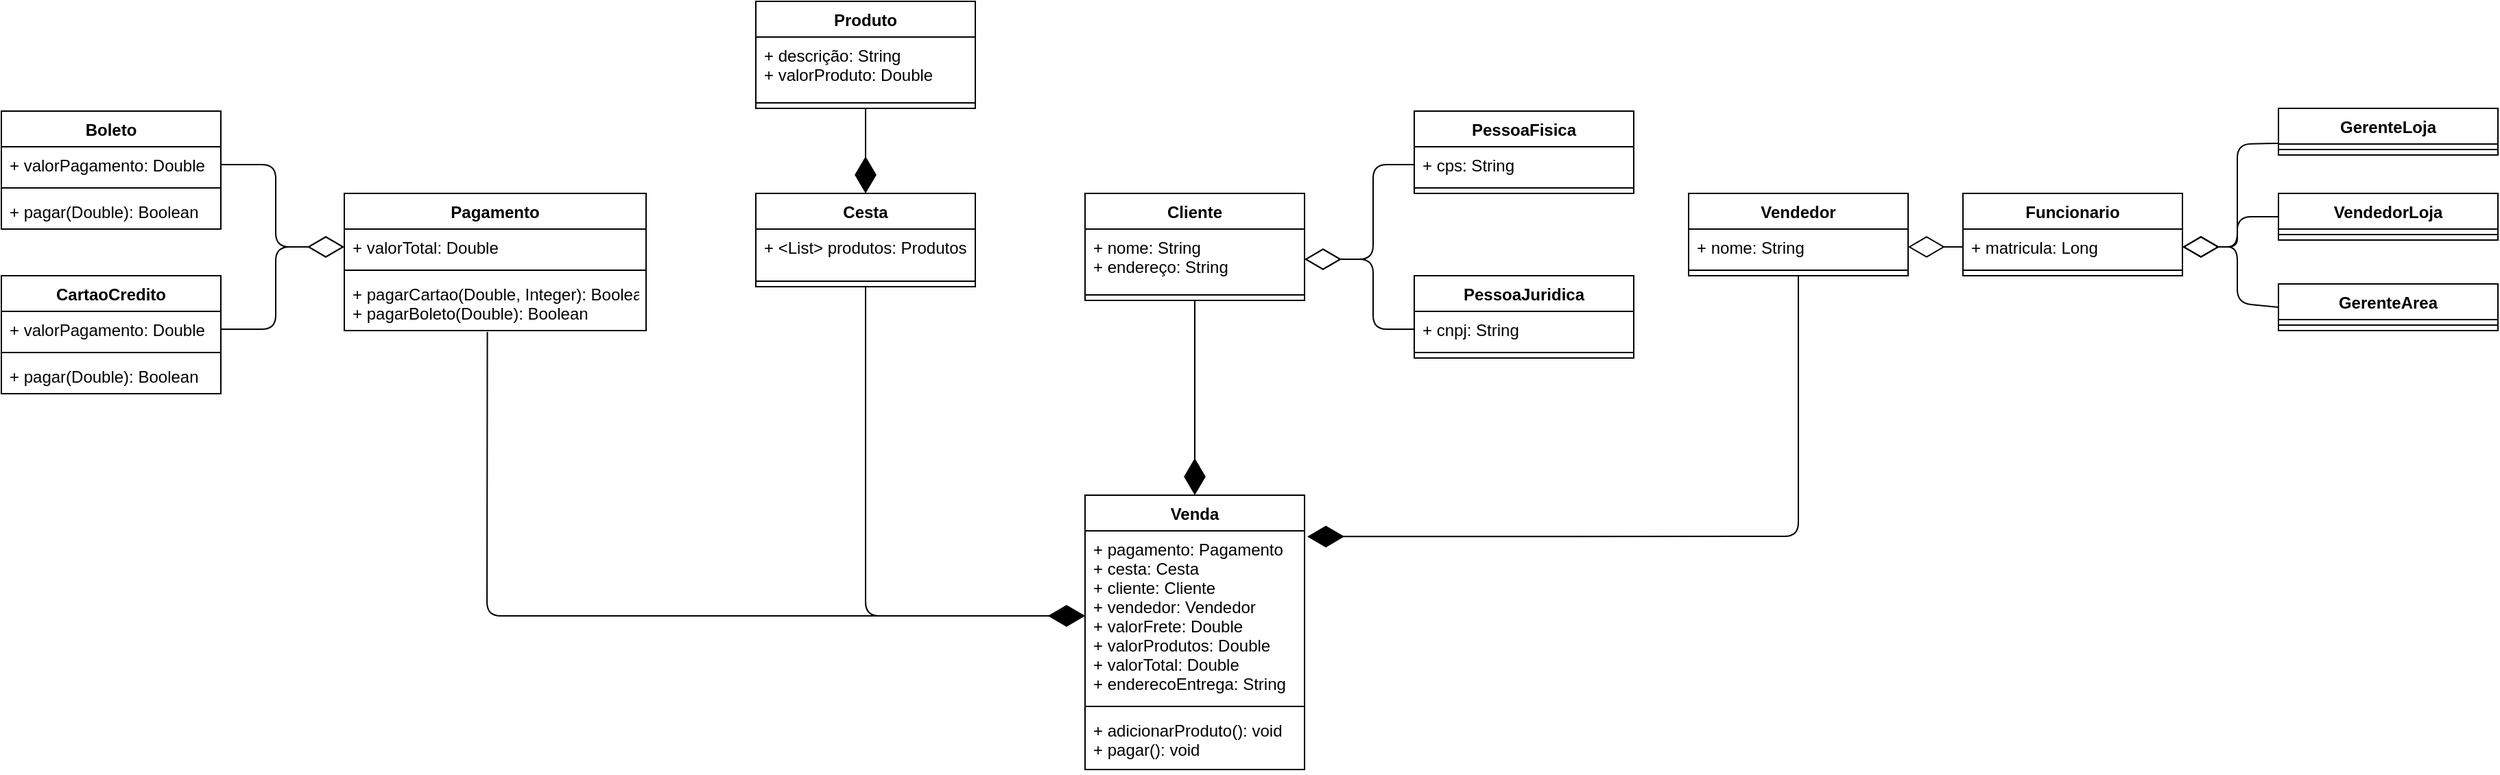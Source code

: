 <mxfile version="13.1.3" type="github">
  <diagram id="Zks99Tvyce4M7H5BnoTs" name="Page-1">
    <mxGraphModel dx="2404" dy="2314" grid="1" gridSize="10" guides="1" tooltips="1" connect="1" arrows="1" fold="1" page="1" pageScale="1" pageWidth="827" pageHeight="1169" math="0" shadow="0">
      <root>
        <mxCell id="0" />
        <mxCell id="1" parent="0" />
        <mxCell id="UzN45rZz5A2laap2RB3P-1" value="Cliente" style="swimlane;fontStyle=1;align=center;verticalAlign=top;childLayout=stackLayout;horizontal=1;startSize=26;horizontalStack=0;resizeParent=1;resizeParentMax=0;resizeLast=0;collapsible=1;marginBottom=0;" vertex="1" parent="1">
          <mxGeometry x="40" y="100" width="160" height="78" as="geometry" />
        </mxCell>
        <mxCell id="UzN45rZz5A2laap2RB3P-2" value="+ nome: String&#xa;+ endereço: String" style="text;strokeColor=none;fillColor=none;align=left;verticalAlign=top;spacingLeft=4;spacingRight=4;overflow=hidden;rotatable=0;points=[[0,0.5],[1,0.5]];portConstraint=eastwest;" vertex="1" parent="UzN45rZz5A2laap2RB3P-1">
          <mxGeometry y="26" width="160" height="44" as="geometry" />
        </mxCell>
        <mxCell id="UzN45rZz5A2laap2RB3P-3" value="" style="line;strokeWidth=1;fillColor=none;align=left;verticalAlign=middle;spacingTop=-1;spacingLeft=3;spacingRight=3;rotatable=0;labelPosition=right;points=[];portConstraint=eastwest;" vertex="1" parent="UzN45rZz5A2laap2RB3P-1">
          <mxGeometry y="70" width="160" height="8" as="geometry" />
        </mxCell>
        <mxCell id="UzN45rZz5A2laap2RB3P-13" value="Venda" style="swimlane;fontStyle=1;align=center;verticalAlign=top;childLayout=stackLayout;horizontal=1;startSize=26;horizontalStack=0;resizeParent=1;resizeParentMax=0;resizeLast=0;collapsible=1;marginBottom=0;" vertex="1" parent="1">
          <mxGeometry x="40" y="320" width="160" height="200" as="geometry" />
        </mxCell>
        <mxCell id="UzN45rZz5A2laap2RB3P-14" value="+ pagamento: Pagamento&#xa;+ cesta: Cesta&#xa;+ cliente: Cliente&#xa;+ vendedor: Vendedor&#xa;+ valorFrete: Double&#xa;+ valorProdutos: Double&#xa;+ valorTotal: Double&#xa;+ enderecoEntrega: String" style="text;strokeColor=none;fillColor=none;align=left;verticalAlign=top;spacingLeft=4;spacingRight=4;overflow=hidden;rotatable=0;points=[[0,0.5],[1,0.5]];portConstraint=eastwest;" vertex="1" parent="UzN45rZz5A2laap2RB3P-13">
          <mxGeometry y="26" width="160" height="124" as="geometry" />
        </mxCell>
        <mxCell id="UzN45rZz5A2laap2RB3P-15" value="" style="line;strokeWidth=1;fillColor=none;align=left;verticalAlign=middle;spacingTop=-1;spacingLeft=3;spacingRight=3;rotatable=0;labelPosition=right;points=[];portConstraint=eastwest;" vertex="1" parent="UzN45rZz5A2laap2RB3P-13">
          <mxGeometry y="150" width="160" height="8" as="geometry" />
        </mxCell>
        <mxCell id="UzN45rZz5A2laap2RB3P-16" value="+ adicionarProduto(): void&#xa;+ pagar(): void" style="text;strokeColor=none;fillColor=none;align=left;verticalAlign=top;spacingLeft=4;spacingRight=4;overflow=hidden;rotatable=0;points=[[0,0.5],[1,0.5]];portConstraint=eastwest;" vertex="1" parent="UzN45rZz5A2laap2RB3P-13">
          <mxGeometry y="158" width="160" height="42" as="geometry" />
        </mxCell>
        <mxCell id="UzN45rZz5A2laap2RB3P-17" value="Vendedor" style="swimlane;fontStyle=1;align=center;verticalAlign=top;childLayout=stackLayout;horizontal=1;startSize=26;horizontalStack=0;resizeParent=1;resizeParentMax=0;resizeLast=0;collapsible=1;marginBottom=0;" vertex="1" parent="1">
          <mxGeometry x="480" y="100" width="160" height="60" as="geometry" />
        </mxCell>
        <mxCell id="UzN45rZz5A2laap2RB3P-18" value="+ nome: String" style="text;strokeColor=none;fillColor=none;align=left;verticalAlign=top;spacingLeft=4;spacingRight=4;overflow=hidden;rotatable=0;points=[[0,0.5],[1,0.5]];portConstraint=eastwest;" vertex="1" parent="UzN45rZz5A2laap2RB3P-17">
          <mxGeometry y="26" width="160" height="26" as="geometry" />
        </mxCell>
        <mxCell id="UzN45rZz5A2laap2RB3P-19" value="" style="line;strokeWidth=1;fillColor=none;align=left;verticalAlign=middle;spacingTop=-1;spacingLeft=3;spacingRight=3;rotatable=0;labelPosition=right;points=[];portConstraint=eastwest;" vertex="1" parent="UzN45rZz5A2laap2RB3P-17">
          <mxGeometry y="52" width="160" height="8" as="geometry" />
        </mxCell>
        <mxCell id="UzN45rZz5A2laap2RB3P-41" value="Cesta" style="swimlane;fontStyle=1;align=center;verticalAlign=top;childLayout=stackLayout;horizontal=1;startSize=26;horizontalStack=0;resizeParent=1;resizeParentMax=0;resizeLast=0;collapsible=1;marginBottom=0;" vertex="1" parent="1">
          <mxGeometry x="-200" y="100" width="160" height="68" as="geometry" />
        </mxCell>
        <mxCell id="UzN45rZz5A2laap2RB3P-42" value="+ &lt;List&gt; produtos: Produtos" style="text;strokeColor=none;fillColor=none;align=left;verticalAlign=top;spacingLeft=4;spacingRight=4;overflow=hidden;rotatable=0;points=[[0,0.5],[1,0.5]];portConstraint=eastwest;" vertex="1" parent="UzN45rZz5A2laap2RB3P-41">
          <mxGeometry y="26" width="160" height="34" as="geometry" />
        </mxCell>
        <mxCell id="UzN45rZz5A2laap2RB3P-43" value="" style="line;strokeWidth=1;fillColor=none;align=left;verticalAlign=middle;spacingTop=-1;spacingLeft=3;spacingRight=3;rotatable=0;labelPosition=right;points=[];portConstraint=eastwest;" vertex="1" parent="UzN45rZz5A2laap2RB3P-41">
          <mxGeometry y="60" width="160" height="8" as="geometry" />
        </mxCell>
        <mxCell id="UzN45rZz5A2laap2RB3P-33" value="Funcionario" style="swimlane;fontStyle=1;align=center;verticalAlign=top;childLayout=stackLayout;horizontal=1;startSize=26;horizontalStack=0;resizeParent=1;resizeParentMax=0;resizeLast=0;collapsible=1;marginBottom=0;" vertex="1" parent="1">
          <mxGeometry x="680" y="100" width="160" height="60" as="geometry" />
        </mxCell>
        <mxCell id="UzN45rZz5A2laap2RB3P-34" value="+ matricula: Long" style="text;strokeColor=none;fillColor=none;align=left;verticalAlign=top;spacingLeft=4;spacingRight=4;overflow=hidden;rotatable=0;points=[[0,0.5],[1,0.5]];portConstraint=eastwest;" vertex="1" parent="UzN45rZz5A2laap2RB3P-33">
          <mxGeometry y="26" width="160" height="26" as="geometry" />
        </mxCell>
        <mxCell id="UzN45rZz5A2laap2RB3P-35" value="" style="line;strokeWidth=1;fillColor=none;align=left;verticalAlign=middle;spacingTop=-1;spacingLeft=3;spacingRight=3;rotatable=0;labelPosition=right;points=[];portConstraint=eastwest;" vertex="1" parent="UzN45rZz5A2laap2RB3P-33">
          <mxGeometry y="52" width="160" height="8" as="geometry" />
        </mxCell>
        <mxCell id="UzN45rZz5A2laap2RB3P-57" value="" style="endArrow=diamondThin;endFill=0;endSize=24;html=1;exitX=1;exitY=0.5;exitDx=0;exitDy=0;entryX=0;entryY=0.5;entryDx=0;entryDy=0;" edge="1" parent="1" source="UzN45rZz5A2laap2RB3P-50" target="UzN45rZz5A2laap2RB3P-46">
          <mxGeometry width="160" relative="1" as="geometry">
            <mxPoint x="-440" y="270" as="sourcePoint" />
            <mxPoint x="-280" y="270" as="targetPoint" />
            <Array as="points">
              <mxPoint x="-550" y="79" />
              <mxPoint x="-550" y="139" />
            </Array>
          </mxGeometry>
        </mxCell>
        <mxCell id="UzN45rZz5A2laap2RB3P-58" value="" style="endArrow=diamondThin;endFill=0;endSize=24;html=1;exitX=1;exitY=0.5;exitDx=0;exitDy=0;entryX=0;entryY=0.5;entryDx=0;entryDy=0;" edge="1" parent="1" source="UzN45rZz5A2laap2RB3P-54" target="UzN45rZz5A2laap2RB3P-46">
          <mxGeometry width="160" relative="1" as="geometry">
            <mxPoint x="-413" y="236" as="sourcePoint" />
            <mxPoint x="-373" y="296" as="targetPoint" />
            <Array as="points">
              <mxPoint x="-550" y="199" />
              <mxPoint x="-550" y="139" />
            </Array>
          </mxGeometry>
        </mxCell>
        <mxCell id="UzN45rZz5A2laap2RB3P-59" value="" style="endArrow=diamondThin;endFill=0;endSize=24;html=1;exitX=0;exitY=0.5;exitDx=0;exitDy=0;entryX=1;entryY=0.5;entryDx=0;entryDy=0;" edge="1" parent="1" source="UzN45rZz5A2laap2RB3P-6" target="UzN45rZz5A2laap2RB3P-2">
          <mxGeometry width="160" relative="1" as="geometry">
            <mxPoint x="220" y="223" as="sourcePoint" />
            <mxPoint x="260" y="283" as="targetPoint" />
            <Array as="points">
              <mxPoint x="250" y="79" />
              <mxPoint x="250" y="148" />
            </Array>
          </mxGeometry>
        </mxCell>
        <mxCell id="UzN45rZz5A2laap2RB3P-60" value="" style="endArrow=diamondThin;endFill=0;endSize=24;html=1;exitX=0;exitY=0.5;exitDx=0;exitDy=0;entryX=1;entryY=0.5;entryDx=0;entryDy=0;" edge="1" parent="1" source="UzN45rZz5A2laap2RB3P-10" target="UzN45rZz5A2laap2RB3P-2">
          <mxGeometry width="160" relative="1" as="geometry">
            <mxPoint x="250" y="89" as="sourcePoint" />
            <mxPoint x="210" y="149" as="targetPoint" />
            <Array as="points">
              <mxPoint x="250" y="199" />
              <mxPoint x="250" y="148" />
            </Array>
          </mxGeometry>
        </mxCell>
        <mxCell id="UzN45rZz5A2laap2RB3P-61" value="" style="endArrow=diamondThin;endFill=0;endSize=24;html=1;exitX=0;exitY=0.5;exitDx=0;exitDy=0;entryX=1;entryY=0.5;entryDx=0;entryDy=0;" edge="1" parent="1" source="UzN45rZz5A2laap2RB3P-34" target="UzN45rZz5A2laap2RB3P-18">
          <mxGeometry width="160" relative="1" as="geometry">
            <mxPoint x="250" y="209" as="sourcePoint" />
            <mxPoint x="210" y="149" as="targetPoint" />
          </mxGeometry>
        </mxCell>
        <mxCell id="UzN45rZz5A2laap2RB3P-62" value="" style="endArrow=diamondThin;endFill=0;endSize=24;html=1;exitX=0;exitY=0.75;exitDx=0;exitDy=0;entryX=1;entryY=0.5;entryDx=0;entryDy=0;" edge="1" parent="1" source="UzN45rZz5A2laap2RB3P-37" target="UzN45rZz5A2laap2RB3P-34">
          <mxGeometry width="160" relative="1" as="geometry">
            <mxPoint x="880" y="16" as="sourcePoint" />
            <mxPoint x="650" y="149" as="targetPoint" />
            <Array as="points">
              <mxPoint x="880" y="64" />
              <mxPoint x="880" y="139" />
            </Array>
          </mxGeometry>
        </mxCell>
        <mxCell id="UzN45rZz5A2laap2RB3P-63" value="" style="endArrow=diamondThin;endFill=0;endSize=24;html=1;exitX=0;exitY=0.5;exitDx=0;exitDy=0;entryX=1;entryY=0.5;entryDx=0;entryDy=0;" edge="1" parent="1" source="UzN45rZz5A2laap2RB3P-25" target="UzN45rZz5A2laap2RB3P-34">
          <mxGeometry width="160" relative="1" as="geometry">
            <mxPoint x="880" y="139" as="sourcePoint" />
            <mxPoint x="850" y="149" as="targetPoint" />
            <Array as="points">
              <mxPoint x="880" y="117" />
              <mxPoint x="880" y="139" />
            </Array>
          </mxGeometry>
        </mxCell>
        <mxCell id="UzN45rZz5A2laap2RB3P-64" value="" style="endArrow=diamondThin;endFill=0;endSize=24;html=1;exitX=0;exitY=0.5;exitDx=0;exitDy=0;entryX=1;entryY=0.5;entryDx=0;entryDy=0;" edge="1" parent="1" source="UzN45rZz5A2laap2RB3P-29" target="UzN45rZz5A2laap2RB3P-34">
          <mxGeometry width="160" relative="1" as="geometry">
            <mxPoint x="880" y="262" as="sourcePoint" />
            <mxPoint x="850" y="149" as="targetPoint" />
            <Array as="points">
              <mxPoint x="880" y="180" />
              <mxPoint x="880" y="139" />
            </Array>
          </mxGeometry>
        </mxCell>
        <mxCell id="UzN45rZz5A2laap2RB3P-65" value="" style="endArrow=diamondThin;endFill=1;endSize=24;html=1;exitX=0.5;exitY=1;exitDx=0;exitDy=0;entryX=0.5;entryY=0;entryDx=0;entryDy=0;" edge="1" parent="1" source="UzN45rZz5A2laap2RB3P-1" target="UzN45rZz5A2laap2RB3P-13">
          <mxGeometry width="160" relative="1" as="geometry">
            <mxPoint x="120" y="204" as="sourcePoint" />
            <mxPoint x="410" y="350" as="targetPoint" />
          </mxGeometry>
        </mxCell>
        <mxCell id="UzN45rZz5A2laap2RB3P-66" value="" style="endArrow=diamondThin;endFill=1;endSize=24;html=1;entryX=1.013;entryY=0.151;entryDx=0;entryDy=0;entryPerimeter=0;exitX=0.5;exitY=1;exitDx=0;exitDy=0;" edge="1" parent="1" source="UzN45rZz5A2laap2RB3P-17" target="UzN45rZz5A2laap2RB3P-13">
          <mxGeometry width="160" relative="1" as="geometry">
            <mxPoint x="569.28" y="187.664" as="sourcePoint" />
            <mxPoint x="450" y="394" as="targetPoint" />
            <Array as="points">
              <mxPoint x="560" y="350" />
            </Array>
          </mxGeometry>
        </mxCell>
        <mxCell id="UzN45rZz5A2laap2RB3P-67" value="" style="endArrow=diamondThin;endFill=1;endSize=24;html=1;exitX=0.5;exitY=1;exitDx=0;exitDy=0;entryX=0;entryY=0.5;entryDx=0;entryDy=0;" edge="1" parent="1" source="UzN45rZz5A2laap2RB3P-41" target="UzN45rZz5A2laap2RB3P-14">
          <mxGeometry width="160" relative="1" as="geometry">
            <mxPoint x="-121.92" y="206.002" as="sourcePoint" />
            <mxPoint x="20" y="320" as="targetPoint" />
            <Array as="points">
              <mxPoint x="-120" y="408" />
            </Array>
          </mxGeometry>
        </mxCell>
        <mxCell id="UzN45rZz5A2laap2RB3P-68" value="" style="endArrow=diamondThin;endFill=1;endSize=24;html=1;exitX=0.474;exitY=1.025;exitDx=0;exitDy=0;exitPerimeter=0;entryX=0;entryY=0.5;entryDx=0;entryDy=0;" edge="1" parent="1" source="UzN45rZz5A2laap2RB3P-48" target="UzN45rZz5A2laap2RB3P-14">
          <mxGeometry width="160" relative="1" as="geometry">
            <mxPoint x="-410" y="260" as="sourcePoint" />
            <mxPoint x="-20" y="390" as="targetPoint" />
            <Array as="points">
              <mxPoint x="-396" y="408" />
            </Array>
          </mxGeometry>
        </mxCell>
        <mxCell id="UzN45rZz5A2laap2RB3P-49" value="Boleto" style="swimlane;fontStyle=1;align=center;verticalAlign=top;childLayout=stackLayout;horizontal=1;startSize=26;horizontalStack=0;resizeParent=1;resizeParentMax=0;resizeLast=0;collapsible=1;marginBottom=0;" vertex="1" parent="1">
          <mxGeometry x="-750" y="40" width="160" height="86" as="geometry" />
        </mxCell>
        <mxCell id="UzN45rZz5A2laap2RB3P-50" value="+ valorPagamento: Double" style="text;strokeColor=none;fillColor=none;align=left;verticalAlign=top;spacingLeft=4;spacingRight=4;overflow=hidden;rotatable=0;points=[[0,0.5],[1,0.5]];portConstraint=eastwest;" vertex="1" parent="UzN45rZz5A2laap2RB3P-49">
          <mxGeometry y="26" width="160" height="26" as="geometry" />
        </mxCell>
        <mxCell id="UzN45rZz5A2laap2RB3P-51" value="" style="line;strokeWidth=1;fillColor=none;align=left;verticalAlign=middle;spacingTop=-1;spacingLeft=3;spacingRight=3;rotatable=0;labelPosition=right;points=[];portConstraint=eastwest;" vertex="1" parent="UzN45rZz5A2laap2RB3P-49">
          <mxGeometry y="52" width="160" height="8" as="geometry" />
        </mxCell>
        <mxCell id="UzN45rZz5A2laap2RB3P-52" value="+ pagar(Double): Boolean" style="text;strokeColor=none;fillColor=none;align=left;verticalAlign=top;spacingLeft=4;spacingRight=4;overflow=hidden;rotatable=0;points=[[0,0.5],[1,0.5]];portConstraint=eastwest;" vertex="1" parent="UzN45rZz5A2laap2RB3P-49">
          <mxGeometry y="60" width="160" height="26" as="geometry" />
        </mxCell>
        <mxCell id="UzN45rZz5A2laap2RB3P-53" value="CartaoCredito" style="swimlane;fontStyle=1;align=center;verticalAlign=top;childLayout=stackLayout;horizontal=1;startSize=26;horizontalStack=0;resizeParent=1;resizeParentMax=0;resizeLast=0;collapsible=1;marginBottom=0;" vertex="1" parent="1">
          <mxGeometry x="-750" y="160" width="160" height="86" as="geometry" />
        </mxCell>
        <mxCell id="UzN45rZz5A2laap2RB3P-54" value="+ valorPagamento: Double" style="text;strokeColor=none;fillColor=none;align=left;verticalAlign=top;spacingLeft=4;spacingRight=4;overflow=hidden;rotatable=0;points=[[0,0.5],[1,0.5]];portConstraint=eastwest;" vertex="1" parent="UzN45rZz5A2laap2RB3P-53">
          <mxGeometry y="26" width="160" height="26" as="geometry" />
        </mxCell>
        <mxCell id="UzN45rZz5A2laap2RB3P-55" value="" style="line;strokeWidth=1;fillColor=none;align=left;verticalAlign=middle;spacingTop=-1;spacingLeft=3;spacingRight=3;rotatable=0;labelPosition=right;points=[];portConstraint=eastwest;" vertex="1" parent="UzN45rZz5A2laap2RB3P-53">
          <mxGeometry y="52" width="160" height="8" as="geometry" />
        </mxCell>
        <mxCell id="UzN45rZz5A2laap2RB3P-56" value="+ pagar(Double): Boolean" style="text;strokeColor=none;fillColor=none;align=left;verticalAlign=top;spacingLeft=4;spacingRight=4;overflow=hidden;rotatable=0;points=[[0,0.5],[1,0.5]];portConstraint=eastwest;" vertex="1" parent="UzN45rZz5A2laap2RB3P-53">
          <mxGeometry y="60" width="160" height="26" as="geometry" />
        </mxCell>
        <mxCell id="UzN45rZz5A2laap2RB3P-45" value="Pagamento" style="swimlane;fontStyle=1;align=center;verticalAlign=top;childLayout=stackLayout;horizontal=1;startSize=26;horizontalStack=0;resizeParent=1;resizeParentMax=0;resizeLast=0;collapsible=1;marginBottom=0;" vertex="1" parent="1">
          <mxGeometry x="-500" y="100" width="220" height="100" as="geometry" />
        </mxCell>
        <mxCell id="UzN45rZz5A2laap2RB3P-46" value="+ valorTotal: Double" style="text;strokeColor=none;fillColor=none;align=left;verticalAlign=top;spacingLeft=4;spacingRight=4;overflow=hidden;rotatable=0;points=[[0,0.5],[1,0.5]];portConstraint=eastwest;" vertex="1" parent="UzN45rZz5A2laap2RB3P-45">
          <mxGeometry y="26" width="220" height="26" as="geometry" />
        </mxCell>
        <mxCell id="UzN45rZz5A2laap2RB3P-47" value="" style="line;strokeWidth=1;fillColor=none;align=left;verticalAlign=middle;spacingTop=-1;spacingLeft=3;spacingRight=3;rotatable=0;labelPosition=right;points=[];portConstraint=eastwest;" vertex="1" parent="UzN45rZz5A2laap2RB3P-45">
          <mxGeometry y="52" width="220" height="8" as="geometry" />
        </mxCell>
        <mxCell id="UzN45rZz5A2laap2RB3P-48" value="+ pagarCartao(Double, Integer): Boolean&#xa;+ pagarBoleto(Double): Boolean" style="text;strokeColor=none;fillColor=none;align=left;verticalAlign=top;spacingLeft=4;spacingRight=4;overflow=hidden;rotatable=0;points=[[0,0.5],[1,0.5]];portConstraint=eastwest;" vertex="1" parent="UzN45rZz5A2laap2RB3P-45">
          <mxGeometry y="60" width="220" height="40" as="geometry" />
        </mxCell>
        <mxCell id="UzN45rZz5A2laap2RB3P-69" value="Produto" style="swimlane;fontStyle=1;align=center;verticalAlign=top;childLayout=stackLayout;horizontal=1;startSize=26;horizontalStack=0;resizeParent=1;resizeParentMax=0;resizeLast=0;collapsible=1;marginBottom=0;" vertex="1" parent="1">
          <mxGeometry x="-200" y="-40" width="160" height="78" as="geometry" />
        </mxCell>
        <mxCell id="UzN45rZz5A2laap2RB3P-70" value="+ descrição: String&#xa;+ valorProduto: Double" style="text;strokeColor=none;fillColor=none;align=left;verticalAlign=top;spacingLeft=4;spacingRight=4;overflow=hidden;rotatable=0;points=[[0,0.5],[1,0.5]];portConstraint=eastwest;" vertex="1" parent="UzN45rZz5A2laap2RB3P-69">
          <mxGeometry y="26" width="160" height="44" as="geometry" />
        </mxCell>
        <mxCell id="UzN45rZz5A2laap2RB3P-71" value="" style="line;strokeWidth=1;fillColor=none;align=left;verticalAlign=middle;spacingTop=-1;spacingLeft=3;spacingRight=3;rotatable=0;labelPosition=right;points=[];portConstraint=eastwest;" vertex="1" parent="UzN45rZz5A2laap2RB3P-69">
          <mxGeometry y="70" width="160" height="8" as="geometry" />
        </mxCell>
        <mxCell id="UzN45rZz5A2laap2RB3P-72" value="" style="endArrow=diamondThin;endFill=1;endSize=24;html=1;exitX=0.5;exitY=1;exitDx=0;exitDy=0;entryX=0.5;entryY=0;entryDx=0;entryDy=0;" edge="1" parent="1" source="UzN45rZz5A2laap2RB3P-69" target="UzN45rZz5A2laap2RB3P-41">
          <mxGeometry width="160" relative="1" as="geometry">
            <mxPoint x="30" y="-148.22" as="sourcePoint" />
            <mxPoint x="188.08" y="38.004" as="targetPoint" />
          </mxGeometry>
        </mxCell>
        <mxCell id="UzN45rZz5A2laap2RB3P-25" value="VendedorLoja" style="swimlane;fontStyle=1;align=center;verticalAlign=top;childLayout=stackLayout;horizontal=1;startSize=26;horizontalStack=0;resizeParent=1;resizeParentMax=0;resizeLast=0;collapsible=1;marginBottom=0;" vertex="1" parent="1">
          <mxGeometry x="910" y="100" width="160" height="34" as="geometry" />
        </mxCell>
        <mxCell id="UzN45rZz5A2laap2RB3P-27" value="" style="line;strokeWidth=1;fillColor=none;align=left;verticalAlign=middle;spacingTop=-1;spacingLeft=3;spacingRight=3;rotatable=0;labelPosition=right;points=[];portConstraint=eastwest;" vertex="1" parent="UzN45rZz5A2laap2RB3P-25">
          <mxGeometry y="26" width="160" height="8" as="geometry" />
        </mxCell>
        <mxCell id="UzN45rZz5A2laap2RB3P-37" value="GerenteLoja" style="swimlane;fontStyle=1;align=center;verticalAlign=top;childLayout=stackLayout;horizontal=1;startSize=26;horizontalStack=0;resizeParent=1;resizeParentMax=0;resizeLast=0;collapsible=1;marginBottom=0;" vertex="1" parent="1">
          <mxGeometry x="910" y="38" width="160" height="34" as="geometry" />
        </mxCell>
        <mxCell id="UzN45rZz5A2laap2RB3P-39" value="" style="line;strokeWidth=1;fillColor=none;align=left;verticalAlign=middle;spacingTop=-1;spacingLeft=3;spacingRight=3;rotatable=0;labelPosition=right;points=[];portConstraint=eastwest;" vertex="1" parent="UzN45rZz5A2laap2RB3P-37">
          <mxGeometry y="26" width="160" height="8" as="geometry" />
        </mxCell>
        <mxCell id="UzN45rZz5A2laap2RB3P-29" value="GerenteArea" style="swimlane;fontStyle=1;align=center;verticalAlign=top;childLayout=stackLayout;horizontal=1;startSize=26;horizontalStack=0;resizeParent=1;resizeParentMax=0;resizeLast=0;collapsible=1;marginBottom=0;" vertex="1" parent="1">
          <mxGeometry x="910" y="166" width="160" height="34" as="geometry" />
        </mxCell>
        <mxCell id="UzN45rZz5A2laap2RB3P-31" value="" style="line;strokeWidth=1;fillColor=none;align=left;verticalAlign=middle;spacingTop=-1;spacingLeft=3;spacingRight=3;rotatable=0;labelPosition=right;points=[];portConstraint=eastwest;" vertex="1" parent="UzN45rZz5A2laap2RB3P-29">
          <mxGeometry y="26" width="160" height="8" as="geometry" />
        </mxCell>
        <mxCell id="UzN45rZz5A2laap2RB3P-5" value="PessoaFisica" style="swimlane;fontStyle=1;align=center;verticalAlign=top;childLayout=stackLayout;horizontal=1;startSize=26;horizontalStack=0;resizeParent=1;resizeParentMax=0;resizeLast=0;collapsible=1;marginBottom=0;" vertex="1" parent="1">
          <mxGeometry x="280" y="40" width="160" height="60" as="geometry" />
        </mxCell>
        <mxCell id="UzN45rZz5A2laap2RB3P-6" value="+ cps: String" style="text;strokeColor=none;fillColor=none;align=left;verticalAlign=top;spacingLeft=4;spacingRight=4;overflow=hidden;rotatable=0;points=[[0,0.5],[1,0.5]];portConstraint=eastwest;" vertex="1" parent="UzN45rZz5A2laap2RB3P-5">
          <mxGeometry y="26" width="160" height="26" as="geometry" />
        </mxCell>
        <mxCell id="UzN45rZz5A2laap2RB3P-7" value="" style="line;strokeWidth=1;fillColor=none;align=left;verticalAlign=middle;spacingTop=-1;spacingLeft=3;spacingRight=3;rotatable=0;labelPosition=right;points=[];portConstraint=eastwest;" vertex="1" parent="UzN45rZz5A2laap2RB3P-5">
          <mxGeometry y="52" width="160" height="8" as="geometry" />
        </mxCell>
        <mxCell id="UzN45rZz5A2laap2RB3P-9" value="PessoaJuridica" style="swimlane;fontStyle=1;align=center;verticalAlign=top;childLayout=stackLayout;horizontal=1;startSize=26;horizontalStack=0;resizeParent=1;resizeParentMax=0;resizeLast=0;collapsible=1;marginBottom=0;" vertex="1" parent="1">
          <mxGeometry x="280" y="160" width="160" height="60" as="geometry" />
        </mxCell>
        <mxCell id="UzN45rZz5A2laap2RB3P-10" value="+ cnpj: String" style="text;strokeColor=none;fillColor=none;align=left;verticalAlign=top;spacingLeft=4;spacingRight=4;overflow=hidden;rotatable=0;points=[[0,0.5],[1,0.5]];portConstraint=eastwest;" vertex="1" parent="UzN45rZz5A2laap2RB3P-9">
          <mxGeometry y="26" width="160" height="26" as="geometry" />
        </mxCell>
        <mxCell id="UzN45rZz5A2laap2RB3P-11" value="" style="line;strokeWidth=1;fillColor=none;align=left;verticalAlign=middle;spacingTop=-1;spacingLeft=3;spacingRight=3;rotatable=0;labelPosition=right;points=[];portConstraint=eastwest;" vertex="1" parent="UzN45rZz5A2laap2RB3P-9">
          <mxGeometry y="52" width="160" height="8" as="geometry" />
        </mxCell>
      </root>
    </mxGraphModel>
  </diagram>
</mxfile>

